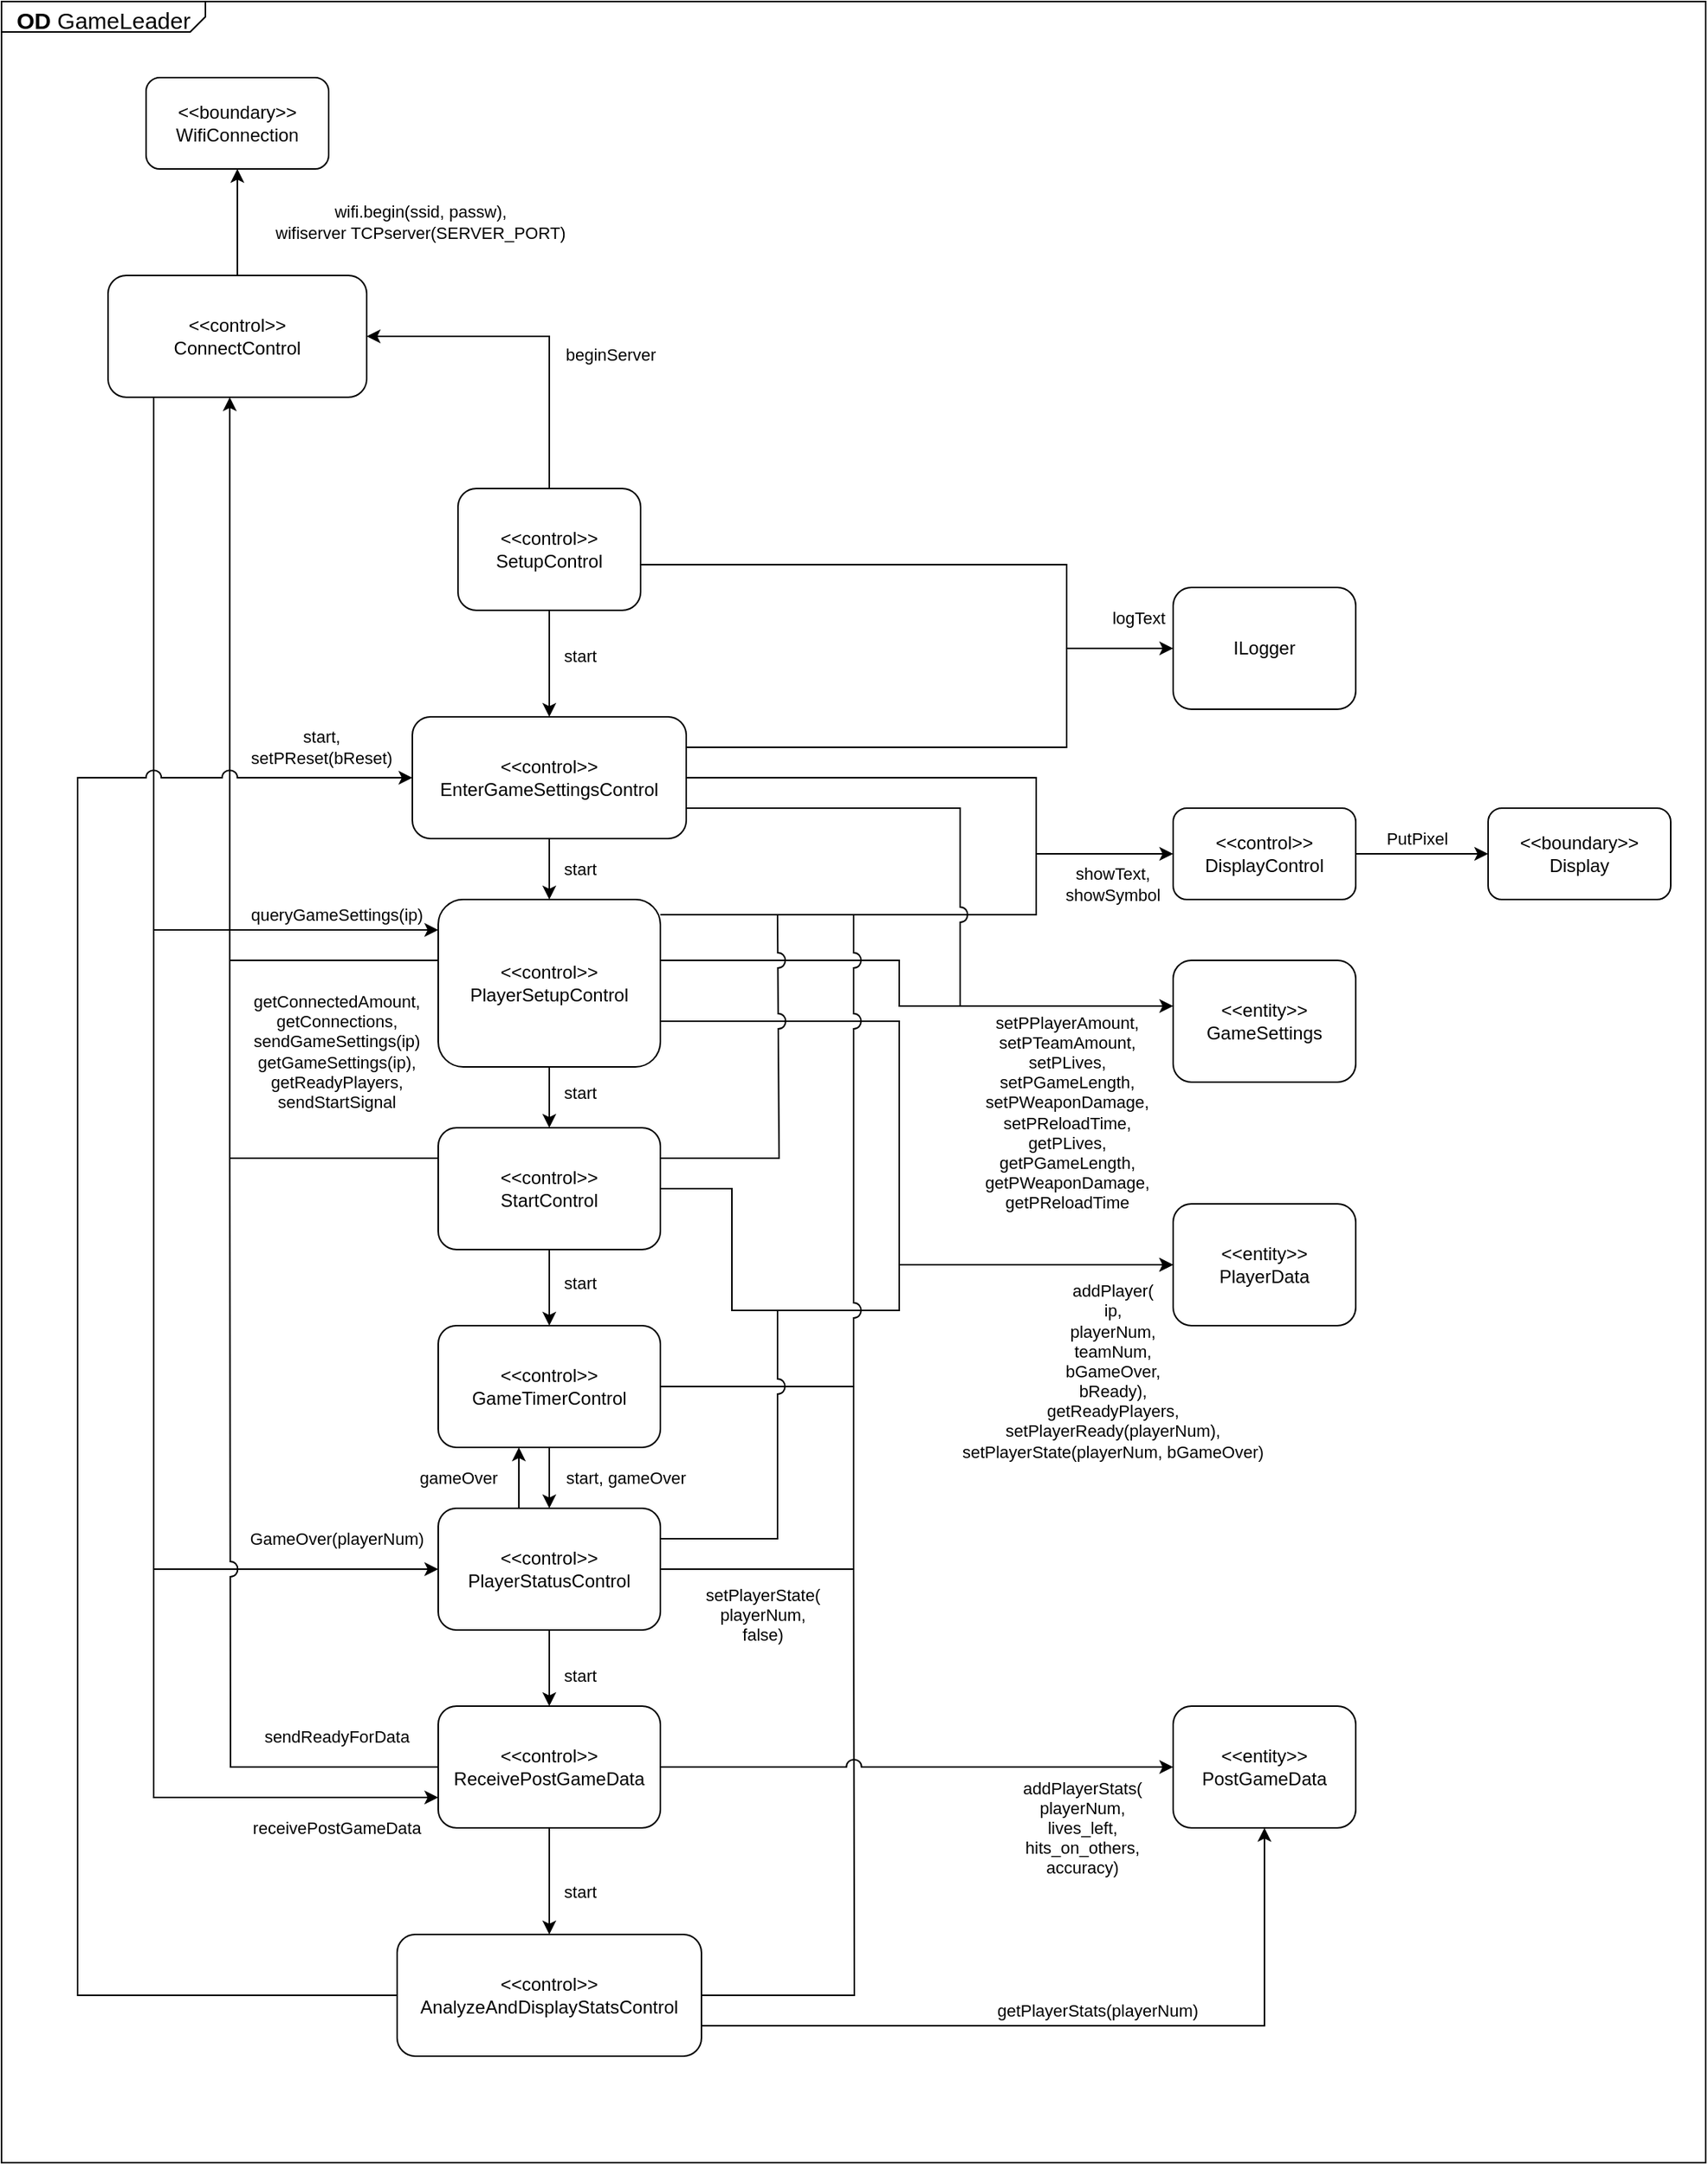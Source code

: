 <mxfile version="21.6.8" type="device">
  <diagram name="Page-1" id="4wZkScD_zssDuT_lSvIE">
    <mxGraphModel dx="1440" dy="2233" grid="1" gridSize="10" guides="1" tooltips="1" connect="1" arrows="1" fold="1" page="1" pageScale="1" pageWidth="2336" pageHeight="1654" math="0" shadow="0">
      <root>
        <mxCell id="0" />
        <mxCell id="1" parent="0" />
        <mxCell id="uJOwe9dnv28Cy0dQKfzS-2" value="&lt;p style=&quot;margin: 4px 0px 0px 10px; text-align: left; font-size: 15px;&quot;&gt;&lt;b&gt;OD &lt;/b&gt;GameLeader&lt;/p&gt;" style="html=1;shape=mxgraph.sysml.package;xSize=90;align=left;spacingLeft=10;overflow=fill;recursiveResize=0;labelX=134.29;" vertex="1" parent="1">
          <mxGeometry x="380" y="120" width="1120" height="1420" as="geometry" />
        </mxCell>
        <mxCell id="Y2TClTKe4cOtJ94WWm5s-1" value="wifi.begin(ssid, passw),&lt;br&gt;wifiserver TCPserver(SERVER_PORT)" style="edgeStyle=orthogonalEdgeStyle;rounded=0;orthogonalLoop=1;jettySize=auto;html=1;" parent="1" source="Y2TClTKe4cOtJ94WWm5s-2" target="Y2TClTKe4cOtJ94WWm5s-3" edge="1">
          <mxGeometry y="-120" relative="1" as="geometry">
            <mxPoint as="offset" />
          </mxGeometry>
        </mxCell>
        <mxCell id="Y2TClTKe4cOtJ94WWm5s-31" value="GameOver(playerNum)" style="edgeStyle=orthogonalEdgeStyle;rounded=0;orthogonalLoop=1;jettySize=auto;html=1;" parent="1" source="Y2TClTKe4cOtJ94WWm5s-2" target="Y2TClTKe4cOtJ94WWm5s-30" edge="1">
          <mxGeometry x="0.86" y="20" relative="1" as="geometry">
            <Array as="points">
              <mxPoint x="480" y="1150" />
            </Array>
            <mxPoint as="offset" />
          </mxGeometry>
        </mxCell>
        <mxCell id="Y2TClTKe4cOtJ94WWm5s-2" value="&amp;lt;&amp;lt;control&amp;gt;&amp;gt;&lt;br&gt;ConnectControl" style="rounded=1;whiteSpace=wrap;html=1;" parent="1" vertex="1">
          <mxGeometry x="450" y="300" width="170" height="80" as="geometry" />
        </mxCell>
        <mxCell id="Y2TClTKe4cOtJ94WWm5s-3" value="&amp;lt;&amp;lt;boundary&amp;gt;&amp;gt;&lt;br&gt;WifiConnection" style="rounded=1;whiteSpace=wrap;html=1;" parent="1" vertex="1">
          <mxGeometry x="475" y="170" width="120" height="60" as="geometry" />
        </mxCell>
        <mxCell id="Y2TClTKe4cOtJ94WWm5s-5" value="beginServer" style="edgeStyle=orthogonalEdgeStyle;rounded=0;orthogonalLoop=1;jettySize=auto;html=1;" parent="1" source="Y2TClTKe4cOtJ94WWm5s-4" target="Y2TClTKe4cOtJ94WWm5s-2" edge="1">
          <mxGeometry x="-0.2" y="-40" relative="1" as="geometry">
            <Array as="points">
              <mxPoint x="740" y="340" />
            </Array>
            <mxPoint as="offset" />
          </mxGeometry>
        </mxCell>
        <mxCell id="Y2TClTKe4cOtJ94WWm5s-7" value="logText" style="edgeStyle=orthogonalEdgeStyle;rounded=0;orthogonalLoop=1;jettySize=auto;html=1;" parent="1" source="Y2TClTKe4cOtJ94WWm5s-4" target="Y2TClTKe4cOtJ94WWm5s-6" edge="1">
          <mxGeometry x="0.885" y="20" relative="1" as="geometry">
            <Array as="points">
              <mxPoint x="1080" y="490" />
              <mxPoint x="1080" y="545" />
            </Array>
            <mxPoint as="offset" />
          </mxGeometry>
        </mxCell>
        <mxCell id="Y2TClTKe4cOtJ94WWm5s-9" value="start" style="edgeStyle=orthogonalEdgeStyle;rounded=0;orthogonalLoop=1;jettySize=auto;html=1;" parent="1" source="Y2TClTKe4cOtJ94WWm5s-4" target="Y2TClTKe4cOtJ94WWm5s-8" edge="1">
          <mxGeometry x="-0.143" y="20" relative="1" as="geometry">
            <mxPoint as="offset" />
          </mxGeometry>
        </mxCell>
        <mxCell id="Y2TClTKe4cOtJ94WWm5s-4" value="&amp;lt;&amp;lt;control&amp;gt;&amp;gt;&lt;br&gt;SetupControl" style="rounded=1;whiteSpace=wrap;html=1;" parent="1" vertex="1">
          <mxGeometry x="680" y="440" width="120" height="80" as="geometry" />
        </mxCell>
        <mxCell id="Y2TClTKe4cOtJ94WWm5s-6" value="ILogger" style="rounded=1;whiteSpace=wrap;html=1;" parent="1" vertex="1">
          <mxGeometry x="1150" y="505" width="120" height="80" as="geometry" />
        </mxCell>
        <mxCell id="Y2TClTKe4cOtJ94WWm5s-14" style="edgeStyle=orthogonalEdgeStyle;rounded=0;orthogonalLoop=1;jettySize=auto;html=1;endArrow=none;endFill=0;" parent="1" edge="1">
          <mxGeometry relative="1" as="geometry">
            <mxPoint x="1080" y="540" as="targetPoint" />
            <mxPoint x="827" y="600" as="sourcePoint" />
            <Array as="points">
              <mxPoint x="827" y="610" />
              <mxPoint x="1080" y="610" />
            </Array>
          </mxGeometry>
        </mxCell>
        <mxCell id="Y2TClTKe4cOtJ94WWm5s-16" value="start" style="edgeStyle=orthogonalEdgeStyle;rounded=0;orthogonalLoop=1;jettySize=auto;html=1;" parent="1" source="Y2TClTKe4cOtJ94WWm5s-8" target="Y2TClTKe4cOtJ94WWm5s-15" edge="1">
          <mxGeometry y="20" relative="1" as="geometry">
            <mxPoint as="offset" />
          </mxGeometry>
        </mxCell>
        <mxCell id="Y2TClTKe4cOtJ94WWm5s-8" value="&amp;lt;&amp;lt;control&amp;gt;&amp;gt;&lt;br&gt;EnterGameSettingsControl" style="rounded=1;whiteSpace=wrap;html=1;" parent="1" vertex="1">
          <mxGeometry x="650" y="590" width="180" height="80" as="geometry" />
        </mxCell>
        <mxCell id="Y2TClTKe4cOtJ94WWm5s-10" value="showText, &lt;br&gt;showSymbol" style="edgeStyle=orthogonalEdgeStyle;rounded=0;orthogonalLoop=1;jettySize=auto;html=1;jumpStyle=arc;jumpSize=10;" parent="1" source="Y2TClTKe4cOtJ94WWm5s-8" target="Y2TClTKe4cOtJ94WWm5s-13" edge="1">
          <mxGeometry x="0.784" y="-20" relative="1" as="geometry">
            <mxPoint as="offset" />
            <mxPoint x="640" y="800" as="sourcePoint" />
            <Array as="points">
              <mxPoint x="1060" y="630" />
              <mxPoint x="1060" y="680" />
            </Array>
          </mxGeometry>
        </mxCell>
        <mxCell id="Y2TClTKe4cOtJ94WWm5s-11" value="&amp;lt;&amp;lt;boundary&amp;gt;&amp;gt;&lt;br&gt;Display" style="rounded=1;whiteSpace=wrap;html=1;" parent="1" vertex="1">
          <mxGeometry x="1357" y="650" width="120" height="60" as="geometry" />
        </mxCell>
        <mxCell id="Y2TClTKe4cOtJ94WWm5s-12" value="PutPixel" style="edgeStyle=orthogonalEdgeStyle;rounded=0;orthogonalLoop=1;jettySize=auto;html=1;" parent="1" source="Y2TClTKe4cOtJ94WWm5s-13" target="Y2TClTKe4cOtJ94WWm5s-11" edge="1">
          <mxGeometry x="-0.081" y="10" relative="1" as="geometry">
            <Array as="points">
              <mxPoint x="1290" y="680" />
              <mxPoint x="1290" y="680" />
            </Array>
            <mxPoint as="offset" />
          </mxGeometry>
        </mxCell>
        <mxCell id="Y2TClTKe4cOtJ94WWm5s-13" value="&amp;lt;&amp;lt;control&amp;gt;&amp;gt;&lt;br&gt;DisplayControl" style="rounded=1;whiteSpace=wrap;html=1;" parent="1" vertex="1">
          <mxGeometry x="1150" y="650" width="120" height="60" as="geometry" />
        </mxCell>
        <mxCell id="Y2TClTKe4cOtJ94WWm5s-17" style="edgeStyle=orthogonalEdgeStyle;rounded=0;orthogonalLoop=1;jettySize=auto;html=1;endArrow=none;endFill=0;" parent="1" source="Y2TClTKe4cOtJ94WWm5s-15" edge="1">
          <mxGeometry relative="1" as="geometry">
            <mxPoint x="1060" y="680" as="targetPoint" />
            <Array as="points">
              <mxPoint x="1060" y="720" />
            </Array>
          </mxGeometry>
        </mxCell>
        <mxCell id="Y2TClTKe4cOtJ94WWm5s-18" value="getConnectedAmount,&lt;br&gt;getConnections,&lt;br&gt;sendGameSettings(ip)&lt;br&gt;getGameSettings(ip),&lt;br&gt;getReadyPlayers,&lt;br&gt;sendStartSignal" style="edgeStyle=orthogonalEdgeStyle;rounded=0;orthogonalLoop=1;jettySize=auto;html=1;" parent="1" source="Y2TClTKe4cOtJ94WWm5s-15" target="Y2TClTKe4cOtJ94WWm5s-2" edge="1">
          <mxGeometry x="-0.736" y="60" relative="1" as="geometry">
            <Array as="points">
              <mxPoint x="530" y="750" />
            </Array>
            <mxPoint as="offset" />
          </mxGeometry>
        </mxCell>
        <mxCell id="Y2TClTKe4cOtJ94WWm5s-23" value="addPlayer(&lt;br&gt;ip,&lt;br&gt;playerNum,&lt;br&gt;teamNum,&lt;br&gt;bGameOver,&lt;br&gt;bReady),&lt;br&gt;getReadyPlayers,&lt;br&gt;setPlayerReady(playerNum),&lt;br&gt;setPlayerState(playerNum, bGameOver)" style="edgeStyle=orthogonalEdgeStyle;rounded=0;orthogonalLoop=1;jettySize=auto;html=1;" parent="1" source="Y2TClTKe4cOtJ94WWm5s-15" target="Y2TClTKe4cOtJ94WWm5s-21" edge="1">
          <mxGeometry x="0.84" y="-70" relative="1" as="geometry">
            <Array as="points">
              <mxPoint x="970" y="790" />
              <mxPoint x="970" y="950" />
            </Array>
            <mxPoint as="offset" />
          </mxGeometry>
        </mxCell>
        <mxCell id="Y2TClTKe4cOtJ94WWm5s-25" value="start" style="edgeStyle=orthogonalEdgeStyle;rounded=0;orthogonalLoop=1;jettySize=auto;html=1;" parent="1" source="Y2TClTKe4cOtJ94WWm5s-15" target="Y2TClTKe4cOtJ94WWm5s-24" edge="1">
          <mxGeometry x="-0.143" y="20" relative="1" as="geometry">
            <mxPoint as="offset" />
          </mxGeometry>
        </mxCell>
        <mxCell id="uJOwe9dnv28Cy0dQKfzS-7" value="queryGameSettings(ip)" style="edgeStyle=orthogonalEdgeStyle;rounded=0;orthogonalLoop=1;jettySize=auto;html=1;endArrow=none;endFill=0;startArrow=classic;startFill=1;" edge="1" parent="1" source="Y2TClTKe4cOtJ94WWm5s-15">
          <mxGeometry x="-0.283" y="-10" relative="1" as="geometry">
            <mxPoint x="480" y="730" as="targetPoint" />
            <Array as="points">
              <mxPoint x="530" y="730" />
              <mxPoint x="530" y="730" />
            </Array>
            <mxPoint as="offset" />
          </mxGeometry>
        </mxCell>
        <mxCell id="Y2TClTKe4cOtJ94WWm5s-15" value="&amp;lt;&amp;lt;control&amp;gt;&amp;gt;&lt;br&gt;PlayerSetupControl" style="rounded=1;whiteSpace=wrap;html=1;" parent="1" vertex="1">
          <mxGeometry x="667" y="710" width="146" height="110" as="geometry" />
        </mxCell>
        <mxCell id="Y2TClTKe4cOtJ94WWm5s-19" value="&amp;lt;&amp;lt;entity&amp;gt;&amp;gt;&lt;br&gt;GameSettings" style="rounded=1;whiteSpace=wrap;html=1;" parent="1" vertex="1">
          <mxGeometry x="1150" y="750" width="120" height="80" as="geometry" />
        </mxCell>
        <mxCell id="Y2TClTKe4cOtJ94WWm5s-20" value="setPPlayerAmount,&lt;br&gt;setPTeamAmount,&lt;br&gt;setPLives,&lt;br&gt;setPGameLength,&lt;br&gt;setPWeaponDamage,&lt;br&gt;setPReloadTime,&lt;br&gt;getPLives,&lt;br style=&quot;border-color: var(--border-color);&quot;&gt;getPGameLength,&lt;br style=&quot;border-color: var(--border-color);&quot;&gt;getPWeaponDamage,&lt;br style=&quot;border-color: var(--border-color);&quot;&gt;getPReloadTime" style="edgeStyle=orthogonalEdgeStyle;rounded=0;orthogonalLoop=1;jettySize=auto;html=1;jumpStyle=arc;jumpSize=10;" parent="1" source="Y2TClTKe4cOtJ94WWm5s-8" target="Y2TClTKe4cOtJ94WWm5s-19" edge="1">
          <mxGeometry x="0.689" y="-70" relative="1" as="geometry">
            <Array as="points">
              <mxPoint x="1010" y="650" />
              <mxPoint x="1010" y="780" />
            </Array>
            <mxPoint as="offset" />
          </mxGeometry>
        </mxCell>
        <mxCell id="Y2TClTKe4cOtJ94WWm5s-21" value="&amp;lt;&amp;lt;entity&amp;gt;&amp;gt;&lt;br&gt;PlayerData" style="rounded=1;whiteSpace=wrap;html=1;" parent="1" vertex="1">
          <mxGeometry x="1150" y="910" width="120" height="80" as="geometry" />
        </mxCell>
        <mxCell id="Y2TClTKe4cOtJ94WWm5s-22" style="edgeStyle=orthogonalEdgeStyle;rounded=0;orthogonalLoop=1;jettySize=auto;html=1;endArrow=none;endFill=0;" parent="1" source="Y2TClTKe4cOtJ94WWm5s-15" edge="1">
          <mxGeometry relative="1" as="geometry">
            <mxPoint x="1010" y="770" as="targetPoint" />
            <Array as="points">
              <mxPoint x="970" y="750" />
              <mxPoint x="970" y="780" />
              <mxPoint x="1010" y="780" />
            </Array>
          </mxGeometry>
        </mxCell>
        <mxCell id="Y2TClTKe4cOtJ94WWm5s-26" style="edgeStyle=orthogonalEdgeStyle;rounded=0;orthogonalLoop=1;jettySize=auto;html=1;jumpStyle=arc;jumpSize=10;endArrow=none;endFill=0;" parent="1" source="Y2TClTKe4cOtJ94WWm5s-24" edge="1">
          <mxGeometry relative="1" as="geometry">
            <mxPoint x="890" y="720.0" as="targetPoint" />
            <Array as="points">
              <mxPoint x="891" y="880" />
              <mxPoint x="891" y="720" />
            </Array>
          </mxGeometry>
        </mxCell>
        <mxCell id="Y2TClTKe4cOtJ94WWm5s-27" style="edgeStyle=orthogonalEdgeStyle;rounded=0;orthogonalLoop=1;jettySize=auto;html=1;endArrow=none;endFill=0;" parent="1" source="Y2TClTKe4cOtJ94WWm5s-24" edge="1">
          <mxGeometry relative="1" as="geometry">
            <mxPoint x="570" y="750" as="targetPoint" />
            <Array as="points">
              <mxPoint x="530" y="880" />
              <mxPoint x="530" y="750" />
            </Array>
          </mxGeometry>
        </mxCell>
        <mxCell id="Y2TClTKe4cOtJ94WWm5s-29" value="start" style="edgeStyle=orthogonalEdgeStyle;rounded=0;orthogonalLoop=1;jettySize=auto;html=1;" parent="1" source="Y2TClTKe4cOtJ94WWm5s-24" target="Y2TClTKe4cOtJ94WWm5s-28" edge="1">
          <mxGeometry x="-0.143" y="20" relative="1" as="geometry">
            <mxPoint as="offset" />
          </mxGeometry>
        </mxCell>
        <mxCell id="uJOwe9dnv28Cy0dQKfzS-11" style="edgeStyle=orthogonalEdgeStyle;rounded=0;orthogonalLoop=1;jettySize=auto;html=1;" edge="1" parent="1" source="Y2TClTKe4cOtJ94WWm5s-24" target="Y2TClTKe4cOtJ94WWm5s-21">
          <mxGeometry relative="1" as="geometry">
            <Array as="points">
              <mxPoint x="860" y="900" />
              <mxPoint x="860" y="980" />
              <mxPoint x="970" y="980" />
              <mxPoint x="970" y="950" />
            </Array>
          </mxGeometry>
        </mxCell>
        <mxCell id="Y2TClTKe4cOtJ94WWm5s-24" value="&amp;lt;&amp;lt;control&amp;gt;&amp;gt;&lt;br&gt;StartControl" style="rounded=1;whiteSpace=wrap;html=1;" parent="1" vertex="1">
          <mxGeometry x="667" y="860" width="146" height="80" as="geometry" />
        </mxCell>
        <mxCell id="Y2TClTKe4cOtJ94WWm5s-32" value="start, gameOver" style="edgeStyle=orthogonalEdgeStyle;rounded=0;orthogonalLoop=1;jettySize=auto;html=1;" parent="1" source="Y2TClTKe4cOtJ94WWm5s-28" target="Y2TClTKe4cOtJ94WWm5s-30" edge="1">
          <mxGeometry y="50" relative="1" as="geometry">
            <mxPoint as="offset" />
          </mxGeometry>
        </mxCell>
        <mxCell id="Y2TClTKe4cOtJ94WWm5s-33" style="edgeStyle=orthogonalEdgeStyle;rounded=0;orthogonalLoop=1;jettySize=auto;html=1;endArrow=none;endFill=0;jumpStyle=arc;jumpSize=10;" parent="1" source="Y2TClTKe4cOtJ94WWm5s-28" edge="1">
          <mxGeometry relative="1" as="geometry">
            <mxPoint x="930" y="720.0" as="targetPoint" />
            <Array as="points">
              <mxPoint x="940" y="1030" />
              <mxPoint x="940" y="720" />
            </Array>
          </mxGeometry>
        </mxCell>
        <mxCell id="Y2TClTKe4cOtJ94WWm5s-28" value="&amp;lt;&amp;lt;control&amp;gt;&amp;gt;&lt;br&gt;GameTimerControl" style="rounded=1;whiteSpace=wrap;html=1;" parent="1" vertex="1">
          <mxGeometry x="667" y="990" width="146" height="80" as="geometry" />
        </mxCell>
        <mxCell id="Y2TClTKe4cOtJ94WWm5s-34" value="setPlayerState(&lt;br&gt;playerNum,&lt;br&gt;false)" style="edgeStyle=orthogonalEdgeStyle;rounded=0;orthogonalLoop=1;jettySize=auto;html=1;endArrow=none;endFill=0;" parent="1" source="Y2TClTKe4cOtJ94WWm5s-30" edge="1">
          <mxGeometry x="-0.479" y="-30" relative="1" as="geometry">
            <mxPoint x="930" y="1030" as="targetPoint" />
            <Array as="points">
              <mxPoint x="940" y="1150" />
              <mxPoint x="940" y="1030" />
            </Array>
            <mxPoint as="offset" />
          </mxGeometry>
        </mxCell>
        <mxCell id="Y2TClTKe4cOtJ94WWm5s-36" value="start" style="edgeStyle=orthogonalEdgeStyle;rounded=0;orthogonalLoop=1;jettySize=auto;html=1;" parent="1" source="Y2TClTKe4cOtJ94WWm5s-30" target="Y2TClTKe4cOtJ94WWm5s-35" edge="1">
          <mxGeometry x="0.2" y="20" relative="1" as="geometry">
            <mxPoint as="offset" />
          </mxGeometry>
        </mxCell>
        <mxCell id="uJOwe9dnv28Cy0dQKfzS-12" value="gameOver" style="edgeStyle=orthogonalEdgeStyle;rounded=0;orthogonalLoop=1;jettySize=auto;html=1;" edge="1" parent="1" source="Y2TClTKe4cOtJ94WWm5s-30" target="Y2TClTKe4cOtJ94WWm5s-28">
          <mxGeometry x="-0.002" y="40" relative="1" as="geometry">
            <Array as="points">
              <mxPoint x="720" y="1090" />
              <mxPoint x="720" y="1090" />
            </Array>
            <mxPoint as="offset" />
          </mxGeometry>
        </mxCell>
        <mxCell id="uJOwe9dnv28Cy0dQKfzS-13" style="edgeStyle=orthogonalEdgeStyle;rounded=0;orthogonalLoop=1;jettySize=auto;html=1;endArrow=none;endFill=0;jumpStyle=arc;jumpSize=10;" edge="1" parent="1" source="Y2TClTKe4cOtJ94WWm5s-30">
          <mxGeometry relative="1" as="geometry">
            <mxPoint x="890" y="980.0" as="targetPoint" />
            <Array as="points">
              <mxPoint x="890" y="1130" />
            </Array>
          </mxGeometry>
        </mxCell>
        <mxCell id="Y2TClTKe4cOtJ94WWm5s-30" value="&amp;lt;&amp;lt;control&amp;gt;&amp;gt;&lt;br&gt;PlayerStatusControl" style="rounded=1;whiteSpace=wrap;html=1;" parent="1" vertex="1">
          <mxGeometry x="667" y="1110" width="146" height="80" as="geometry" />
        </mxCell>
        <mxCell id="Y2TClTKe4cOtJ94WWm5s-37" value="sendReadyForData" style="edgeStyle=orthogonalEdgeStyle;rounded=0;orthogonalLoop=1;jettySize=auto;html=1;endArrow=none;endFill=0;jumpStyle=arc;jumpSize=10;" parent="1" source="Y2TClTKe4cOtJ94WWm5s-35" edge="1">
          <mxGeometry x="-0.75" y="-20" relative="1" as="geometry">
            <mxPoint x="530" y="880.0" as="targetPoint" />
            <mxPoint as="offset" />
          </mxGeometry>
        </mxCell>
        <mxCell id="Y2TClTKe4cOtJ94WWm5s-38" value="receivePostGameData" style="edgeStyle=orthogonalEdgeStyle;rounded=0;orthogonalLoop=1;jettySize=auto;html=1;startArrow=classic;startFill=1;endArrow=none;endFill=0;" parent="1" source="Y2TClTKe4cOtJ94WWm5s-35" edge="1">
          <mxGeometry x="-0.602" y="20" relative="1" as="geometry">
            <mxPoint x="480" y="1150" as="targetPoint" />
            <Array as="points">
              <mxPoint x="480" y="1300" />
            </Array>
            <mxPoint as="offset" />
          </mxGeometry>
        </mxCell>
        <mxCell id="Y2TClTKe4cOtJ94WWm5s-40" value="start" style="edgeStyle=orthogonalEdgeStyle;rounded=0;orthogonalLoop=1;jettySize=auto;html=1;" parent="1" source="Y2TClTKe4cOtJ94WWm5s-35" target="Y2TClTKe4cOtJ94WWm5s-39" edge="1">
          <mxGeometry x="0.2" y="20" relative="1" as="geometry">
            <mxPoint as="offset" />
          </mxGeometry>
        </mxCell>
        <mxCell id="Y2TClTKe4cOtJ94WWm5s-35" value="&amp;lt;&amp;lt;control&amp;gt;&amp;gt;&lt;br&gt;ReceivePostGameData" style="rounded=1;whiteSpace=wrap;html=1;" parent="1" vertex="1">
          <mxGeometry x="667" y="1240" width="146" height="80" as="geometry" />
        </mxCell>
        <mxCell id="Y2TClTKe4cOtJ94WWm5s-41" style="edgeStyle=orthogonalEdgeStyle;rounded=0;orthogonalLoop=1;jettySize=auto;html=1;endArrow=none;endFill=0;" parent="1" source="Y2TClTKe4cOtJ94WWm5s-39" edge="1">
          <mxGeometry relative="1" as="geometry">
            <mxPoint x="940" y="1150" as="targetPoint" />
          </mxGeometry>
        </mxCell>
        <mxCell id="uJOwe9dnv28Cy0dQKfzS-1" value="start,&lt;br&gt;setPReset(bReset)" style="edgeStyle=orthogonalEdgeStyle;rounded=0;orthogonalLoop=1;jettySize=auto;html=1;jumpStyle=arc;jumpSize=10;" edge="1" parent="1" source="Y2TClTKe4cOtJ94WWm5s-39" target="Y2TClTKe4cOtJ94WWm5s-8">
          <mxGeometry x="0.902" y="20" relative="1" as="geometry">
            <Array as="points">
              <mxPoint x="430" y="1430" />
              <mxPoint x="430" y="630" />
            </Array>
            <mxPoint as="offset" />
          </mxGeometry>
        </mxCell>
        <mxCell id="uJOwe9dnv28Cy0dQKfzS-16" value="getPlayerStats(playerNum)" style="edgeStyle=orthogonalEdgeStyle;rounded=0;orthogonalLoop=1;jettySize=auto;html=1;" edge="1" parent="1" source="Y2TClTKe4cOtJ94WWm5s-39" target="uJOwe9dnv28Cy0dQKfzS-14">
          <mxGeometry x="0.04" y="10" relative="1" as="geometry">
            <Array as="points">
              <mxPoint x="1210" y="1450" />
            </Array>
            <mxPoint as="offset" />
          </mxGeometry>
        </mxCell>
        <mxCell id="Y2TClTKe4cOtJ94WWm5s-39" value="&amp;lt;&amp;lt;control&amp;gt;&amp;gt;&lt;br&gt;AnalyzeAndDisplayStatsControl" style="rounded=1;whiteSpace=wrap;html=1;" parent="1" vertex="1">
          <mxGeometry x="640" y="1390" width="200" height="80" as="geometry" />
        </mxCell>
        <mxCell id="uJOwe9dnv28Cy0dQKfzS-14" value="&amp;lt;&amp;lt;entity&amp;gt;&amp;gt;&lt;br&gt;PostGameData" style="rounded=1;whiteSpace=wrap;html=1;" vertex="1" parent="1">
          <mxGeometry x="1150" y="1240" width="120" height="80" as="geometry" />
        </mxCell>
        <mxCell id="uJOwe9dnv28Cy0dQKfzS-15" value="addPlayerStats(&lt;br&gt;playerNum,&lt;br&gt;lives_left,&lt;br&gt;hits_on_others,&lt;br&gt;accuracy)" style="edgeStyle=orthogonalEdgeStyle;rounded=0;orthogonalLoop=1;jettySize=auto;html=1;jumpStyle=arc;jumpSize=10;" edge="1" parent="1" source="Y2TClTKe4cOtJ94WWm5s-35" target="uJOwe9dnv28Cy0dQKfzS-14">
          <mxGeometry x="0.644" y="-40" relative="1" as="geometry">
            <mxPoint as="offset" />
          </mxGeometry>
        </mxCell>
      </root>
    </mxGraphModel>
  </diagram>
</mxfile>

